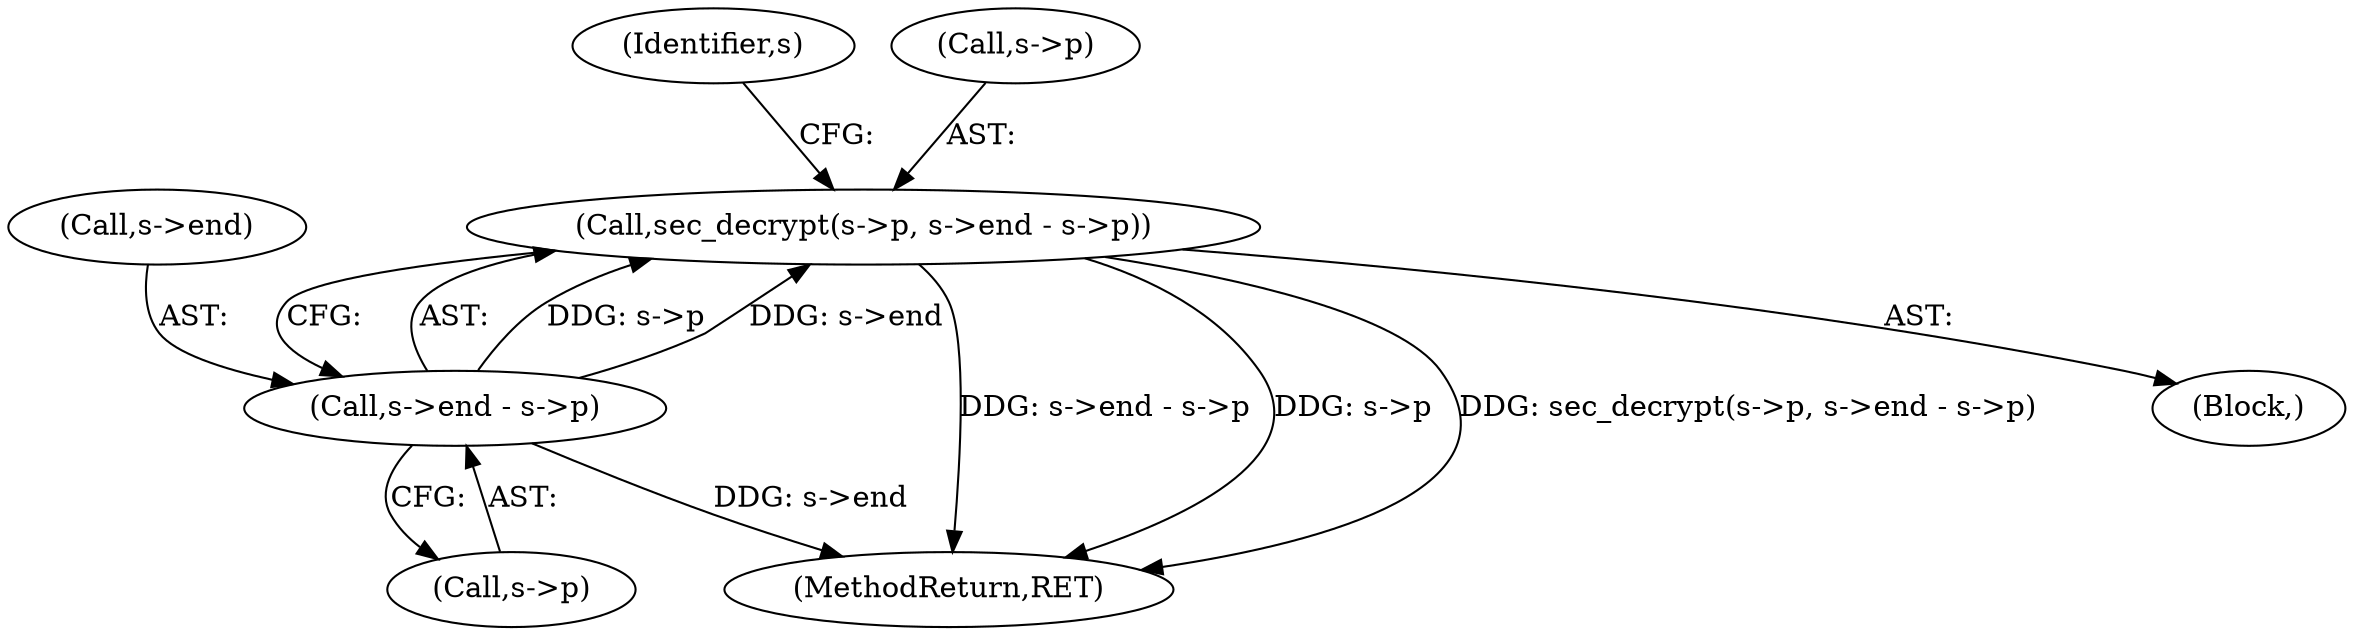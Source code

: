 digraph "0_rdesktop_4dca546d04321a610c1835010b5dad85163b65e1_16@API" {
"1000165" [label="(Call,sec_decrypt(s->p, s->end - s->p))"];
"1000169" [label="(Call,s->end - s->p)"];
"1000177" [label="(Identifier,s)"];
"1000169" [label="(Call,s->end - s->p)"];
"1000170" [label="(Call,s->end)"];
"1000151" [label="(Block,)"];
"1000383" [label="(MethodReturn,RET)"];
"1000173" [label="(Call,s->p)"];
"1000165" [label="(Call,sec_decrypt(s->p, s->end - s->p))"];
"1000166" [label="(Call,s->p)"];
"1000165" -> "1000151"  [label="AST: "];
"1000165" -> "1000169"  [label="CFG: "];
"1000166" -> "1000165"  [label="AST: "];
"1000169" -> "1000165"  [label="AST: "];
"1000177" -> "1000165"  [label="CFG: "];
"1000165" -> "1000383"  [label="DDG: s->end - s->p"];
"1000165" -> "1000383"  [label="DDG: s->p"];
"1000165" -> "1000383"  [label="DDG: sec_decrypt(s->p, s->end - s->p)"];
"1000169" -> "1000165"  [label="DDG: s->p"];
"1000169" -> "1000165"  [label="DDG: s->end"];
"1000169" -> "1000173"  [label="CFG: "];
"1000170" -> "1000169"  [label="AST: "];
"1000173" -> "1000169"  [label="AST: "];
"1000169" -> "1000383"  [label="DDG: s->end"];
}
